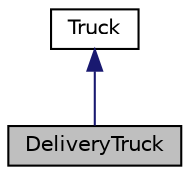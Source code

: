 digraph "DeliveryTruck"
{
 // LATEX_PDF_SIZE
  edge [fontname="Helvetica",fontsize="10",labelfontname="Helvetica",labelfontsize="10"];
  node [fontname="Helvetica",fontsize="10",shape=record];
  Node1 [label="DeliveryTruck",height=0.2,width=0.4,color="black", fillcolor="grey75", style="filled", fontcolor="black",tooltip="Represents a delivery truck used in farm logistics."];
  Node2 -> Node1 [dir="back",color="midnightblue",fontsize="10",style="solid"];
  Node2 [label="Truck",height=0.2,width=0.4,color="black", fillcolor="white", style="filled",URL="$classTruck.html",tooltip=" "];
}
